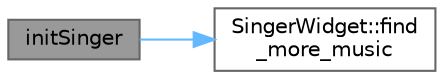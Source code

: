 digraph "initSinger"
{
 // LATEX_PDF_SIZE
  bgcolor="transparent";
  edge [fontname=Helvetica,fontsize=10,labelfontname=Helvetica,labelfontsize=10];
  node [fontname=Helvetica,fontsize=10,shape=box,height=0.2,width=0.4];
  rankdir="LR";
  Node1 [id="Node000001",label="initSinger",height=0.2,width=0.4,color="gray40", fillcolor="grey60", style="filled", fontcolor="black",tooltip="初始化歌手界面"];
  Node1 -> Node2 [id="edge1_Node000001_Node000002",color="steelblue1",style="solid",tooltip=" "];
  Node2 [id="Node000002",label="SingerWidget::find\l_more_music",height=0.2,width=0.4,color="grey40", fillcolor="white", style="filled",URL="$class_singer_widget.html#aa23356daca3ed71116d6ae55df2991f4",tooltip="搜索更多音乐的信号"];
}
